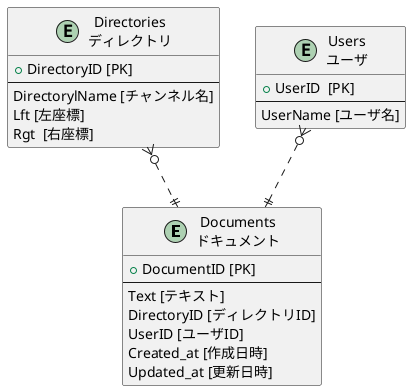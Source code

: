 @startuml tables
entity documents as "Documents\nドキュメント" {
  + DocumentID [PK]
  --
  Text [テキスト]
  DirectoryID [ディレクトリID]
  UserID [ユーザID]
  Created_at [作成日時]
  Updated_at [更新日時]
}

entity directories as "Directories\nディレクトリ" {
  + DirectoryID [PK]
  --
  DirectorylName [チャンネル名]
  Lft [左座標]
  Rgt  [右座標]
}

entity users as "Users\nユーザ" {
  + UserID  [PK]
  --
  UserName [ユーザ名]
}

users }o..|| documents
directories }o..|| documents


@enduml